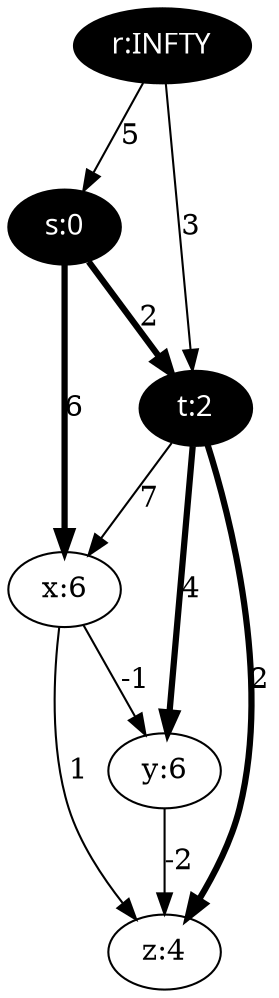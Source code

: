 Digraph {
r [ label="r:INFTY" fontcolor=white style=filled fontname="time-bold" fillcolor=black ];
s [ label="s:0" fontcolor=white style=filled fontname="time-bold" fillcolor=black ];
t [ label="t:2" fontcolor=white style=filled fontname="time-bold" fillcolor=black ];
x [ label="x:6" ];
y [ label="y:6" ];
z [ label="z:4" ];
r->s[label="5", penwidth=1];
r->t[label="3", penwidth=1];
s->t[label="2", penwidth=3];
s->x[label="6", penwidth=3];
t->x[label="7", penwidth=1];
t->y[label="4", penwidth=3];
t->z[label="2", penwidth=3];
x->y[label="-1", penwidth=1];
x->z[label="1", penwidth=1];
y->z[label="-2", penwidth=1];
}